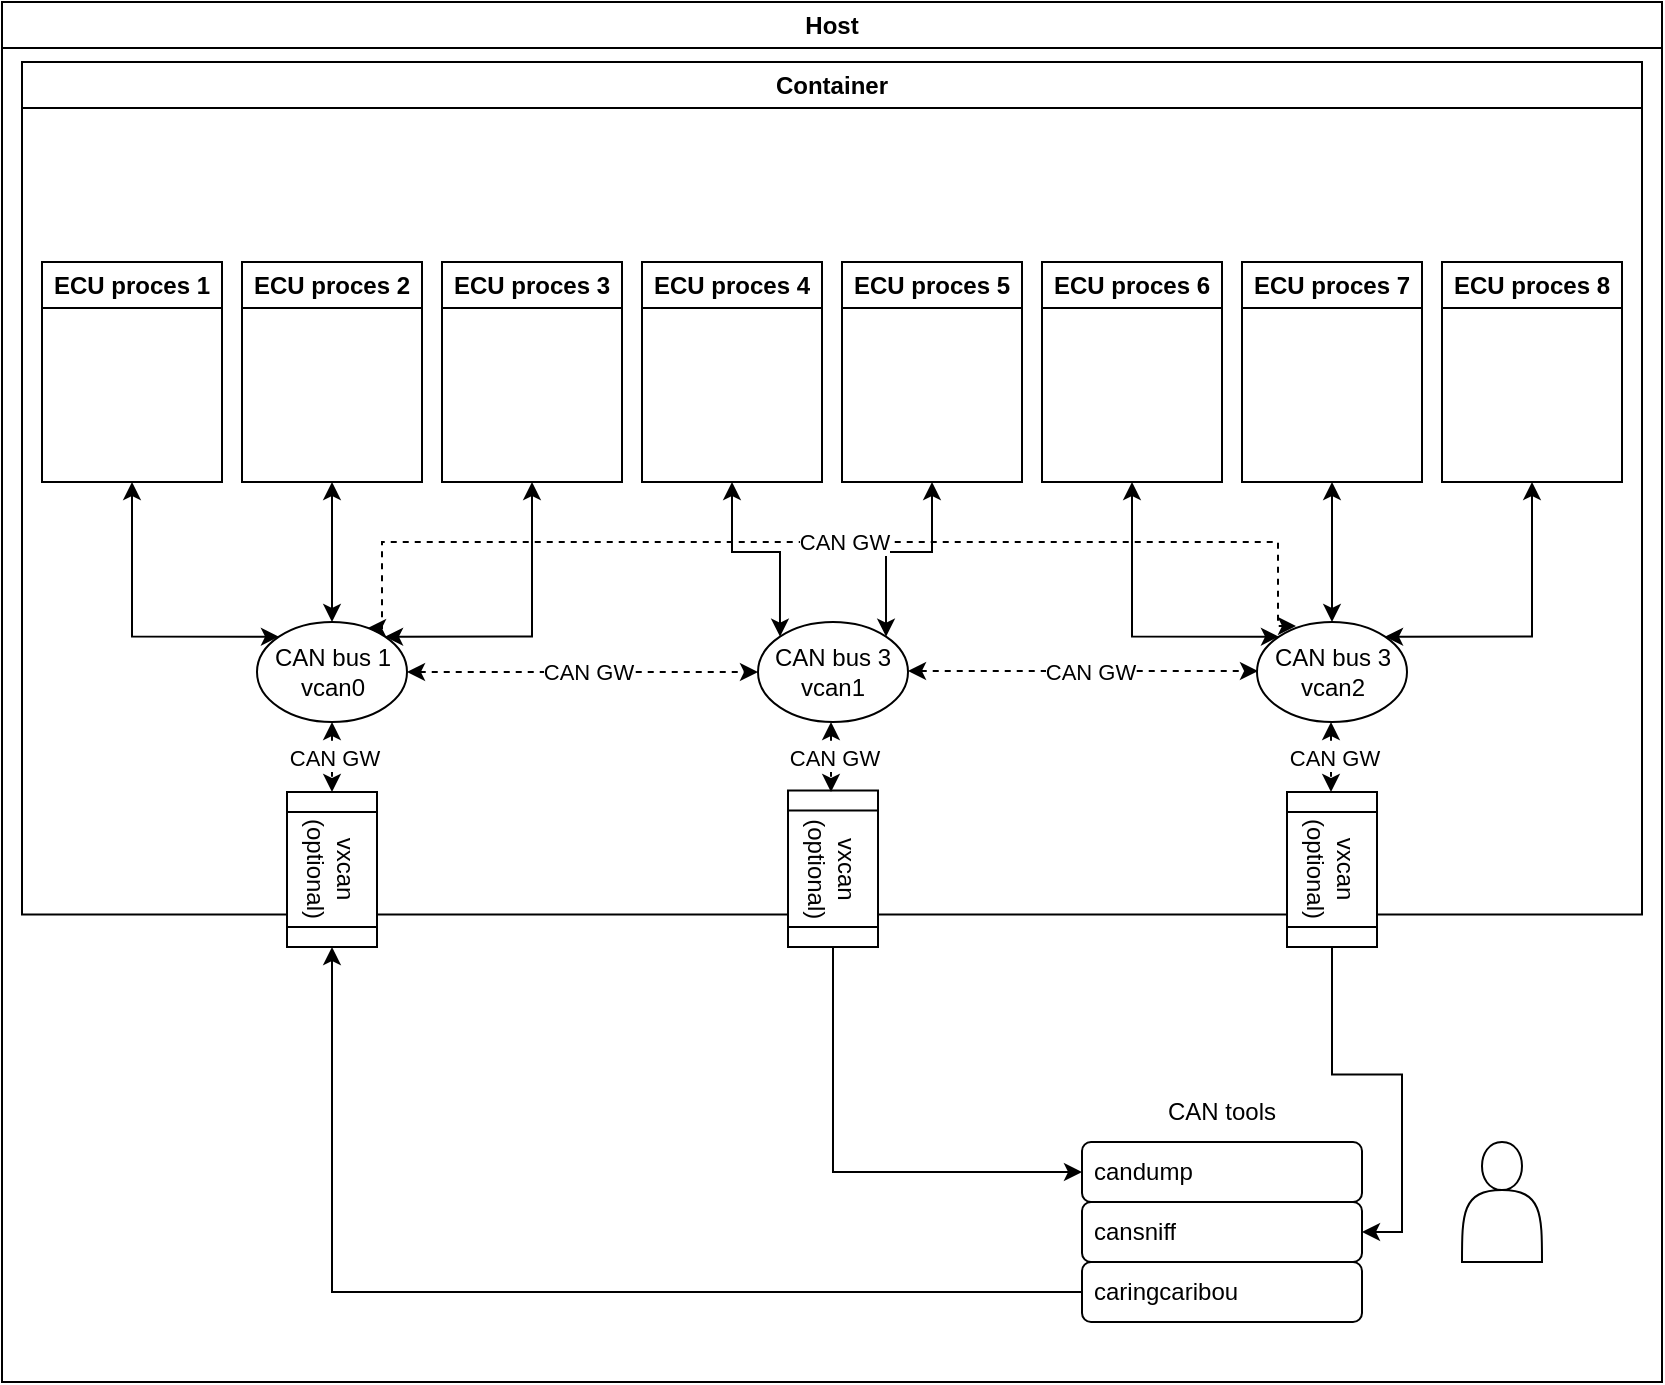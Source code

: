 <mxfile version="22.1.21" type="device">
  <diagram name="Page-1" id="dikQEPWB-3Vm0E_7Y5JX">
    <mxGraphModel dx="1414" dy="683" grid="1" gridSize="10" guides="1" tooltips="1" connect="1" arrows="1" fold="1" page="1" pageScale="1" pageWidth="850" pageHeight="1100" math="0" shadow="0">
      <root>
        <mxCell id="0" />
        <mxCell id="1" parent="0" />
        <mxCell id="CS5bElXE5EZM0dnjzDi--1" value="&lt;div&gt;Host&lt;/div&gt;" style="swimlane;whiteSpace=wrap;html=1;" vertex="1" parent="1">
          <mxGeometry x="10" y="10" width="830" height="690" as="geometry" />
        </mxCell>
        <mxCell id="CS5bElXE5EZM0dnjzDi--2" value="Container" style="swimlane;whiteSpace=wrap;html=1;" vertex="1" parent="CS5bElXE5EZM0dnjzDi--1">
          <mxGeometry x="10" y="30" width="810" height="426.25" as="geometry" />
        </mxCell>
        <mxCell id="CS5bElXE5EZM0dnjzDi--32" value="&lt;div&gt;vxcan (optional)&lt;/div&gt;" style="shape=process;whiteSpace=wrap;html=1;backgroundOutline=1;rotation=90;size=0.125;" vertex="1" parent="CS5bElXE5EZM0dnjzDi--2">
          <mxGeometry x="616.25" y="381.25" width="77.5" height="45" as="geometry" />
        </mxCell>
        <mxCell id="CS5bElXE5EZM0dnjzDi--31" value="&lt;div&gt;vxcan (optional)&lt;/div&gt;" style="shape=process;whiteSpace=wrap;html=1;backgroundOutline=1;rotation=90;size=0.125;" vertex="1" parent="CS5bElXE5EZM0dnjzDi--2">
          <mxGeometry x="366.38" y="380.88" width="78.25" height="45" as="geometry" />
        </mxCell>
        <mxCell id="CS5bElXE5EZM0dnjzDi--3" value="&lt;div&gt;ECU proces 1&lt;/div&gt;" style="swimlane;whiteSpace=wrap;html=1;" vertex="1" parent="CS5bElXE5EZM0dnjzDi--2">
          <mxGeometry x="10" y="100" width="90" height="110" as="geometry" />
        </mxCell>
        <mxCell id="CS5bElXE5EZM0dnjzDi--10" value="&lt;div&gt;ECU proces 2&lt;br&gt;&lt;/div&gt;" style="swimlane;whiteSpace=wrap;html=1;" vertex="1" parent="CS5bElXE5EZM0dnjzDi--2">
          <mxGeometry x="110" y="100" width="90" height="110" as="geometry" />
        </mxCell>
        <mxCell id="CS5bElXE5EZM0dnjzDi--11" value="&lt;div&gt;ECU proces 3&lt;br&gt;&lt;/div&gt;" style="swimlane;whiteSpace=wrap;html=1;" vertex="1" parent="CS5bElXE5EZM0dnjzDi--2">
          <mxGeometry x="210" y="100" width="90" height="110" as="geometry" />
        </mxCell>
        <mxCell id="CS5bElXE5EZM0dnjzDi--12" value="&lt;div&gt;ECU proces 4&lt;br&gt;&lt;/div&gt;" style="swimlane;whiteSpace=wrap;html=1;" vertex="1" parent="CS5bElXE5EZM0dnjzDi--2">
          <mxGeometry x="310" y="100" width="90" height="110" as="geometry" />
        </mxCell>
        <mxCell id="CS5bElXE5EZM0dnjzDi--13" value="&lt;div&gt;ECU proces 5&lt;br&gt;&lt;/div&gt;" style="swimlane;whiteSpace=wrap;html=1;" vertex="1" parent="CS5bElXE5EZM0dnjzDi--2">
          <mxGeometry x="410" y="100" width="90" height="110" as="geometry" />
        </mxCell>
        <mxCell id="CS5bElXE5EZM0dnjzDi--14" value="&lt;div&gt;ECU proces 6&lt;br&gt;&lt;/div&gt;" style="swimlane;whiteSpace=wrap;html=1;" vertex="1" parent="CS5bElXE5EZM0dnjzDi--2">
          <mxGeometry x="510" y="100" width="90" height="110" as="geometry" />
        </mxCell>
        <mxCell id="CS5bElXE5EZM0dnjzDi--15" value="&lt;div&gt;ECU proces 7&lt;br&gt;&lt;/div&gt;" style="swimlane;whiteSpace=wrap;html=1;" vertex="1" parent="CS5bElXE5EZM0dnjzDi--2">
          <mxGeometry x="610" y="100" width="90" height="110" as="geometry" />
        </mxCell>
        <mxCell id="CS5bElXE5EZM0dnjzDi--16" value="&lt;div&gt;ECU proces 8&lt;br&gt;&lt;/div&gt;" style="swimlane;whiteSpace=wrap;html=1;" vertex="1" parent="CS5bElXE5EZM0dnjzDi--2">
          <mxGeometry x="710" y="100" width="90" height="110" as="geometry" />
        </mxCell>
        <mxCell id="CS5bElXE5EZM0dnjzDi--20" style="edgeStyle=orthogonalEdgeStyle;rounded=0;orthogonalLoop=1;jettySize=auto;html=1;exitX=0;exitY=0;exitDx=0;exitDy=0;entryX=0.5;entryY=1;entryDx=0;entryDy=0;startArrow=classic;startFill=1;" edge="1" parent="CS5bElXE5EZM0dnjzDi--2" source="CS5bElXE5EZM0dnjzDi--17" target="CS5bElXE5EZM0dnjzDi--3">
          <mxGeometry relative="1" as="geometry" />
        </mxCell>
        <mxCell id="CS5bElXE5EZM0dnjzDi--21" style="edgeStyle=orthogonalEdgeStyle;rounded=0;orthogonalLoop=1;jettySize=auto;html=1;exitX=0.5;exitY=0;exitDx=0;exitDy=0;entryX=0.5;entryY=1;entryDx=0;entryDy=0;startArrow=classic;startFill=1;" edge="1" parent="CS5bElXE5EZM0dnjzDi--2" source="CS5bElXE5EZM0dnjzDi--17" target="CS5bElXE5EZM0dnjzDi--10">
          <mxGeometry relative="1" as="geometry" />
        </mxCell>
        <mxCell id="CS5bElXE5EZM0dnjzDi--22" style="edgeStyle=orthogonalEdgeStyle;rounded=0;orthogonalLoop=1;jettySize=auto;html=1;exitX=1;exitY=0;exitDx=0;exitDy=0;entryX=0.5;entryY=1;entryDx=0;entryDy=0;startArrow=classic;startFill=1;" edge="1" parent="CS5bElXE5EZM0dnjzDi--2" source="CS5bElXE5EZM0dnjzDi--17" target="CS5bElXE5EZM0dnjzDi--11">
          <mxGeometry relative="1" as="geometry" />
        </mxCell>
        <mxCell id="CS5bElXE5EZM0dnjzDi--24" style="edgeStyle=orthogonalEdgeStyle;rounded=0;orthogonalLoop=1;jettySize=auto;html=1;exitX=0.5;exitY=0;exitDx=0;exitDy=0;entryX=0.5;entryY=1;entryDx=0;entryDy=0;startArrow=classic;startFill=1;" edge="1" parent="CS5bElXE5EZM0dnjzDi--2" source="CS5bElXE5EZM0dnjzDi--23" target="CS5bElXE5EZM0dnjzDi--15">
          <mxGeometry relative="1" as="geometry" />
        </mxCell>
        <mxCell id="CS5bElXE5EZM0dnjzDi--25" style="edgeStyle=orthogonalEdgeStyle;rounded=0;orthogonalLoop=1;jettySize=auto;html=1;exitX=1;exitY=0;exitDx=0;exitDy=0;entryX=0.5;entryY=1;entryDx=0;entryDy=0;startArrow=classic;startFill=1;" edge="1" parent="CS5bElXE5EZM0dnjzDi--2" source="CS5bElXE5EZM0dnjzDi--23" target="CS5bElXE5EZM0dnjzDi--16">
          <mxGeometry relative="1" as="geometry" />
        </mxCell>
        <mxCell id="CS5bElXE5EZM0dnjzDi--26" style="edgeStyle=orthogonalEdgeStyle;rounded=0;orthogonalLoop=1;jettySize=auto;html=1;exitX=0;exitY=0;exitDx=0;exitDy=0;entryX=0.5;entryY=1;entryDx=0;entryDy=0;startArrow=classic;startFill=1;" edge="1" parent="CS5bElXE5EZM0dnjzDi--2" source="CS5bElXE5EZM0dnjzDi--23" target="CS5bElXE5EZM0dnjzDi--14">
          <mxGeometry relative="1" as="geometry" />
        </mxCell>
        <mxCell id="CS5bElXE5EZM0dnjzDi--23" value="&lt;div&gt;CAN bus 3&lt;/div&gt;&lt;div&gt;vcan2&lt;/div&gt;" style="ellipse;whiteSpace=wrap;html=1;" vertex="1" parent="CS5bElXE5EZM0dnjzDi--2">
          <mxGeometry x="617.5" y="280" width="75" height="50" as="geometry" />
        </mxCell>
        <mxCell id="CS5bElXE5EZM0dnjzDi--28" style="edgeStyle=orthogonalEdgeStyle;rounded=0;orthogonalLoop=1;jettySize=auto;html=1;exitX=0;exitY=0;exitDx=0;exitDy=0;entryX=0.5;entryY=1;entryDx=0;entryDy=0;startArrow=classic;startFill=1;" edge="1" parent="CS5bElXE5EZM0dnjzDi--2" source="CS5bElXE5EZM0dnjzDi--27" target="CS5bElXE5EZM0dnjzDi--12">
          <mxGeometry relative="1" as="geometry" />
        </mxCell>
        <mxCell id="CS5bElXE5EZM0dnjzDi--29" style="edgeStyle=orthogonalEdgeStyle;rounded=0;orthogonalLoop=1;jettySize=auto;html=1;exitX=1;exitY=0;exitDx=0;exitDy=0;entryX=0.5;entryY=1;entryDx=0;entryDy=0;startArrow=classic;startFill=1;" edge="1" parent="CS5bElXE5EZM0dnjzDi--2" source="CS5bElXE5EZM0dnjzDi--27" target="CS5bElXE5EZM0dnjzDi--13">
          <mxGeometry relative="1" as="geometry" />
        </mxCell>
        <mxCell id="CS5bElXE5EZM0dnjzDi--27" value="&lt;div&gt;CAN bus 3&lt;/div&gt;&lt;div&gt;vcan1&lt;/div&gt;" style="ellipse;whiteSpace=wrap;html=1;" vertex="1" parent="CS5bElXE5EZM0dnjzDi--2">
          <mxGeometry x="368" y="280" width="75" height="50" as="geometry" />
        </mxCell>
        <mxCell id="CS5bElXE5EZM0dnjzDi--30" value="&lt;div&gt;vxcan (optional)&lt;/div&gt;" style="shape=process;whiteSpace=wrap;html=1;backgroundOutline=1;rotation=90;size=0.125;" vertex="1" parent="CS5bElXE5EZM0dnjzDi--2">
          <mxGeometry x="116.25" y="381.25" width="77.5" height="45" as="geometry" />
        </mxCell>
        <mxCell id="CS5bElXE5EZM0dnjzDi--42" style="edgeStyle=orthogonalEdgeStyle;rounded=0;orthogonalLoop=1;jettySize=auto;html=1;exitX=1;exitY=0.5;exitDx=0;exitDy=0;entryX=0;entryY=0.5;entryDx=0;entryDy=0;startArrow=classic;startFill=1;dashed=1;" edge="1" parent="CS5bElXE5EZM0dnjzDi--2" source="CS5bElXE5EZM0dnjzDi--17" target="CS5bElXE5EZM0dnjzDi--27">
          <mxGeometry relative="1" as="geometry" />
        </mxCell>
        <mxCell id="CS5bElXE5EZM0dnjzDi--44" value="CAN GW" style="edgeLabel;html=1;align=center;verticalAlign=middle;resizable=0;points=[];" vertex="1" connectable="0" parent="CS5bElXE5EZM0dnjzDi--42">
          <mxGeometry x="0.02" relative="1" as="geometry">
            <mxPoint x="1" as="offset" />
          </mxGeometry>
        </mxCell>
        <mxCell id="CS5bElXE5EZM0dnjzDi--17" value="&lt;div&gt;CAN bus 1&lt;/div&gt;&lt;div&gt;vcan0&lt;/div&gt;" style="ellipse;whiteSpace=wrap;html=1;" vertex="1" parent="CS5bElXE5EZM0dnjzDi--2">
          <mxGeometry x="117.5" y="280" width="75" height="50" as="geometry" />
        </mxCell>
        <mxCell id="CS5bElXE5EZM0dnjzDi--45" style="edgeStyle=orthogonalEdgeStyle;rounded=0;orthogonalLoop=1;jettySize=auto;html=1;exitX=1;exitY=0.5;exitDx=0;exitDy=0;entryX=0;entryY=0.5;entryDx=0;entryDy=0;startArrow=classic;startFill=1;dashed=1;" edge="1" parent="CS5bElXE5EZM0dnjzDi--2">
          <mxGeometry relative="1" as="geometry">
            <mxPoint x="443" y="304.5" as="sourcePoint" />
            <mxPoint x="618" y="304.5" as="targetPoint" />
          </mxGeometry>
        </mxCell>
        <mxCell id="CS5bElXE5EZM0dnjzDi--46" value="CAN GW" style="edgeLabel;html=1;align=center;verticalAlign=middle;resizable=0;points=[];" vertex="1" connectable="0" parent="CS5bElXE5EZM0dnjzDi--45">
          <mxGeometry x="0.02" relative="1" as="geometry">
            <mxPoint x="1" as="offset" />
          </mxGeometry>
        </mxCell>
        <mxCell id="CS5bElXE5EZM0dnjzDi--47" style="edgeStyle=orthogonalEdgeStyle;rounded=0;orthogonalLoop=1;jettySize=auto;html=1;exitX=0.74;exitY=0.06;exitDx=0;exitDy=0;startArrow=classic;startFill=1;dashed=1;entryX=0.26;entryY=0.04;entryDx=0;entryDy=0;entryPerimeter=0;exitPerimeter=0;" edge="1" parent="CS5bElXE5EZM0dnjzDi--2" source="CS5bElXE5EZM0dnjzDi--17" target="CS5bElXE5EZM0dnjzDi--23">
          <mxGeometry relative="1" as="geometry">
            <mxPoint x="180.038" y="312.796" as="sourcePoint" />
            <mxPoint x="627" y="280" as="targetPoint" />
            <Array as="points">
              <mxPoint x="180" y="283" />
              <mxPoint x="180" y="240" />
              <mxPoint x="628" y="240" />
              <mxPoint x="628" y="282" />
            </Array>
          </mxGeometry>
        </mxCell>
        <mxCell id="CS5bElXE5EZM0dnjzDi--48" value="CAN GW" style="edgeLabel;html=1;align=center;verticalAlign=middle;resizable=0;points=[];" vertex="1" connectable="0" parent="CS5bElXE5EZM0dnjzDi--47">
          <mxGeometry x="0.02" relative="1" as="geometry">
            <mxPoint x="1" as="offset" />
          </mxGeometry>
        </mxCell>
        <mxCell id="CS5bElXE5EZM0dnjzDi--52" style="edgeStyle=orthogonalEdgeStyle;rounded=0;orthogonalLoop=1;jettySize=auto;html=1;exitX=0.5;exitY=1;exitDx=0;exitDy=0;entryX=0;entryY=0.5;entryDx=0;entryDy=0;startArrow=classic;startFill=1;dashed=1;" edge="1" parent="CS5bElXE5EZM0dnjzDi--2" source="CS5bElXE5EZM0dnjzDi--17" target="CS5bElXE5EZM0dnjzDi--30">
          <mxGeometry relative="1" as="geometry">
            <mxPoint x="150" y="350" as="sourcePoint" />
            <mxPoint x="325" y="350" as="targetPoint" />
          </mxGeometry>
        </mxCell>
        <mxCell id="CS5bElXE5EZM0dnjzDi--53" value="CAN GW" style="edgeLabel;html=1;align=center;verticalAlign=middle;resizable=0;points=[];" vertex="1" connectable="0" parent="CS5bElXE5EZM0dnjzDi--52">
          <mxGeometry x="0.02" relative="1" as="geometry">
            <mxPoint x="1" as="offset" />
          </mxGeometry>
        </mxCell>
        <mxCell id="CS5bElXE5EZM0dnjzDi--54" style="edgeStyle=orthogonalEdgeStyle;rounded=0;orthogonalLoop=1;jettySize=auto;html=1;exitX=0.5;exitY=1;exitDx=0;exitDy=0;entryX=0;entryY=0.5;entryDx=0;entryDy=0;startArrow=classic;startFill=1;dashed=1;" edge="1" parent="CS5bElXE5EZM0dnjzDi--2">
          <mxGeometry relative="1" as="geometry">
            <mxPoint x="404.5" y="330" as="sourcePoint" />
            <mxPoint x="404.5" y="365" as="targetPoint" />
          </mxGeometry>
        </mxCell>
        <mxCell id="CS5bElXE5EZM0dnjzDi--55" value="CAN GW" style="edgeLabel;html=1;align=center;verticalAlign=middle;resizable=0;points=[];" vertex="1" connectable="0" parent="CS5bElXE5EZM0dnjzDi--54">
          <mxGeometry x="0.02" relative="1" as="geometry">
            <mxPoint x="1" as="offset" />
          </mxGeometry>
        </mxCell>
        <mxCell id="CS5bElXE5EZM0dnjzDi--57" style="edgeStyle=orthogonalEdgeStyle;rounded=0;orthogonalLoop=1;jettySize=auto;html=1;exitX=0.5;exitY=1;exitDx=0;exitDy=0;entryX=0;entryY=0.5;entryDx=0;entryDy=0;startArrow=classic;startFill=1;dashed=1;" edge="1" parent="CS5bElXE5EZM0dnjzDi--2">
          <mxGeometry relative="1" as="geometry">
            <mxPoint x="654.5" y="330" as="sourcePoint" />
            <mxPoint x="654.5" y="365" as="targetPoint" />
          </mxGeometry>
        </mxCell>
        <mxCell id="CS5bElXE5EZM0dnjzDi--58" value="CAN GW" style="edgeLabel;html=1;align=center;verticalAlign=middle;resizable=0;points=[];" vertex="1" connectable="0" parent="CS5bElXE5EZM0dnjzDi--57">
          <mxGeometry x="0.02" relative="1" as="geometry">
            <mxPoint x="1" as="offset" />
          </mxGeometry>
        </mxCell>
        <mxCell id="CS5bElXE5EZM0dnjzDi--34" value="" style="shape=actor;whiteSpace=wrap;html=1;" vertex="1" parent="CS5bElXE5EZM0dnjzDi--1">
          <mxGeometry x="730" y="570" width="40" height="60" as="geometry" />
        </mxCell>
        <mxCell id="CS5bElXE5EZM0dnjzDi--35" value="CAN tools" style="swimlane;fontStyle=0;childLayout=stackLayout;horizontal=1;startSize=30;horizontalStack=0;resizeParent=1;resizeParentMax=0;resizeLast=0;collapsible=1;marginBottom=0;whiteSpace=wrap;html=1;swimlaneLine=1;strokeColor=none;" vertex="1" parent="CS5bElXE5EZM0dnjzDi--1">
          <mxGeometry x="540" y="540" width="140" height="120" as="geometry" />
        </mxCell>
        <mxCell id="CS5bElXE5EZM0dnjzDi--36" value="candump&lt;span style=&quot;white-space: pre;&quot;&gt;&#x9;&lt;/span&gt;&lt;span style=&quot;white-space: pre;&quot;&gt;&#x9;&lt;/span&gt;" style="text;strokeColor=default;fillColor=none;align=left;verticalAlign=middle;spacingLeft=4;spacingRight=4;overflow=hidden;points=[[0,0.5],[1,0.5]];portConstraint=eastwest;rotatable=0;whiteSpace=wrap;html=1;rounded=1;" vertex="1" parent="CS5bElXE5EZM0dnjzDi--35">
          <mxGeometry y="30" width="140" height="30" as="geometry" />
        </mxCell>
        <mxCell id="CS5bElXE5EZM0dnjzDi--37" value="cansniff" style="text;strokeColor=default;fillColor=none;align=left;verticalAlign=middle;spacingLeft=4;spacingRight=4;overflow=hidden;points=[[0,0.5],[1,0.5]];portConstraint=eastwest;rotatable=0;whiteSpace=wrap;html=1;rounded=1;" vertex="1" parent="CS5bElXE5EZM0dnjzDi--35">
          <mxGeometry y="60" width="140" height="30" as="geometry" />
        </mxCell>
        <mxCell id="CS5bElXE5EZM0dnjzDi--38" value="caringcaribou" style="text;strokeColor=default;fillColor=none;align=left;verticalAlign=middle;spacingLeft=4;spacingRight=4;overflow=hidden;points=[[0,0.5],[1,0.5]];portConstraint=eastwest;rotatable=0;whiteSpace=wrap;html=1;glass=0;rounded=1;" vertex="1" parent="CS5bElXE5EZM0dnjzDi--35">
          <mxGeometry y="90" width="140" height="30" as="geometry" />
        </mxCell>
        <mxCell id="CS5bElXE5EZM0dnjzDi--39" style="edgeStyle=orthogonalEdgeStyle;rounded=0;orthogonalLoop=1;jettySize=auto;html=1;exitX=1;exitY=0.5;exitDx=0;exitDy=0;entryX=0;entryY=0.5;entryDx=0;entryDy=0;" edge="1" parent="CS5bElXE5EZM0dnjzDi--1" source="CS5bElXE5EZM0dnjzDi--31" target="CS5bElXE5EZM0dnjzDi--36">
          <mxGeometry relative="1" as="geometry" />
        </mxCell>
        <mxCell id="CS5bElXE5EZM0dnjzDi--40" style="edgeStyle=orthogonalEdgeStyle;rounded=0;orthogonalLoop=1;jettySize=auto;html=1;exitX=1;exitY=0.5;exitDx=0;exitDy=0;" edge="1" parent="CS5bElXE5EZM0dnjzDi--1" source="CS5bElXE5EZM0dnjzDi--32" target="CS5bElXE5EZM0dnjzDi--37">
          <mxGeometry relative="1" as="geometry" />
        </mxCell>
        <mxCell id="CS5bElXE5EZM0dnjzDi--41" style="edgeStyle=orthogonalEdgeStyle;rounded=0;orthogonalLoop=1;jettySize=auto;html=1;exitX=0;exitY=0.5;exitDx=0;exitDy=0;entryX=1;entryY=0.5;entryDx=0;entryDy=0;" edge="1" parent="CS5bElXE5EZM0dnjzDi--1" source="CS5bElXE5EZM0dnjzDi--38" target="CS5bElXE5EZM0dnjzDi--30">
          <mxGeometry relative="1" as="geometry" />
        </mxCell>
      </root>
    </mxGraphModel>
  </diagram>
</mxfile>
